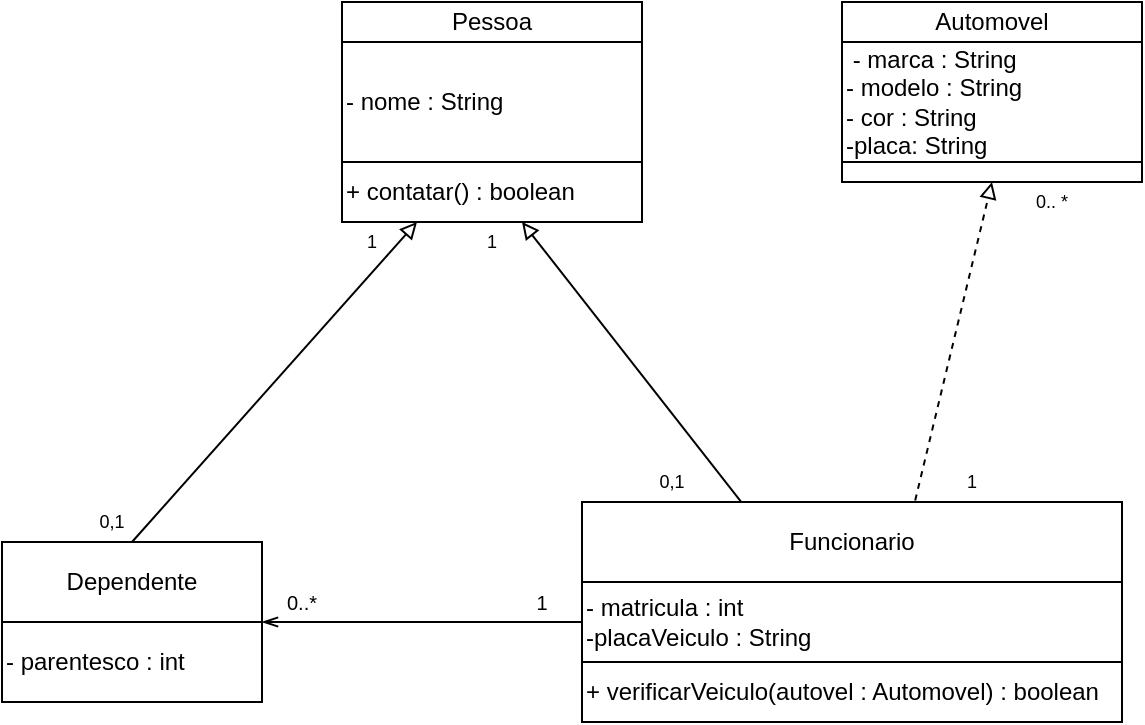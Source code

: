 <mxfile>
    <diagram id="Wa7KNEIoow9fg8mGJcaM" name="Página-1">
        <mxGraphModel dx="1123" dy="472" grid="1" gridSize="10" guides="1" tooltips="1" connect="1" arrows="1" fold="1" page="1" pageScale="1" pageWidth="827" pageHeight="1169" math="0" shadow="0">
            <root>
                <mxCell id="0"/>
                <mxCell id="1" parent="0"/>
                <mxCell id="3" value="Pessoa" style="rounded=0;whiteSpace=wrap;html=1;fillColor=none;" parent="1" vertex="1">
                    <mxGeometry x="240" y="130" width="150" height="20" as="geometry"/>
                </mxCell>
                <mxCell id="4" value="- nome : String" style="rounded=0;whiteSpace=wrap;html=1;fillColor=none;align=left;" parent="1" vertex="1">
                    <mxGeometry x="240" y="150" width="150" height="60" as="geometry"/>
                </mxCell>
                <mxCell id="5" value="+ contatar() : boolean" style="rounded=0;whiteSpace=wrap;html=1;fillColor=none;align=left;" parent="1" vertex="1">
                    <mxGeometry x="240" y="210" width="150" height="30" as="geometry"/>
                </mxCell>
                <mxCell id="8" style="edgeStyle=none;html=1;exitX=0.5;exitY=0;exitDx=0;exitDy=0;entryX=0.25;entryY=1;entryDx=0;entryDy=0;endArrow=block;endFill=0;" parent="1" source="6" target="5" edge="1">
                    <mxGeometry relative="1" as="geometry"/>
                </mxCell>
                <mxCell id="6" value="Dependente" style="rounded=0;whiteSpace=wrap;html=1;fillColor=none;" parent="1" vertex="1">
                    <mxGeometry x="70" y="400" width="130" height="40" as="geometry"/>
                </mxCell>
                <mxCell id="7" value="- parentesco : int" style="rounded=0;whiteSpace=wrap;html=1;fillColor=none;align=left;" parent="1" vertex="1">
                    <mxGeometry x="70" y="440" width="130" height="40" as="geometry"/>
                </mxCell>
                <mxCell id="12" style="edgeStyle=none;html=1;entryX=0.6;entryY=1;entryDx=0;entryDy=0;entryPerimeter=0;endArrow=block;endFill=0;exitX=0.294;exitY=-0.009;exitDx=0;exitDy=0;exitPerimeter=0;" parent="1" source="9" target="5" edge="1">
                    <mxGeometry relative="1" as="geometry">
                        <mxPoint x="439" y="378" as="sourcePoint"/>
                    </mxGeometry>
                </mxCell>
                <mxCell id="16" style="edgeStyle=none;html=1;exitX=0.617;exitY=-0.02;exitDx=0;exitDy=0;entryX=0.5;entryY=1;entryDx=0;entryDy=0;dashed=1;endArrow=block;endFill=0;exitPerimeter=0;" edge="1" parent="1" source="9" target="15">
                    <mxGeometry relative="1" as="geometry"/>
                </mxCell>
                <mxCell id="9" value="Funcionario" style="rounded=0;whiteSpace=wrap;html=1;fillColor=none;" parent="1" vertex="1">
                    <mxGeometry x="360" y="380" width="270" height="40" as="geometry"/>
                </mxCell>
                <mxCell id="17" style="edgeStyle=none;html=1;exitX=0;exitY=0.5;exitDx=0;exitDy=0;entryX=1;entryY=0;entryDx=0;entryDy=0;endArrow=openThin;endFill=0;" edge="1" parent="1" source="10" target="7">
                    <mxGeometry relative="1" as="geometry"/>
                </mxCell>
                <mxCell id="10" value="- matricula : int&lt;br&gt;-placaVeiculo : String" style="rounded=0;whiteSpace=wrap;html=1;fillColor=none;align=left;" parent="1" vertex="1">
                    <mxGeometry x="360" y="420" width="270" height="40" as="geometry"/>
                </mxCell>
                <mxCell id="11" value="+ verificarVeiculo(autovel : Automovel) : boolean" style="rounded=0;whiteSpace=wrap;html=1;fillColor=none;align=left;" parent="1" vertex="1">
                    <mxGeometry x="360" y="460" width="270" height="30" as="geometry"/>
                </mxCell>
                <mxCell id="13" value="Automovel" style="rounded=0;whiteSpace=wrap;html=1;fillColor=none;" parent="1" vertex="1">
                    <mxGeometry x="490" y="130" width="150" height="20" as="geometry"/>
                </mxCell>
                <mxCell id="14" value="&amp;nbsp;- marca : String&lt;br&gt;- modelo : String&lt;br&gt;- cor : String&lt;br&gt;-placa: String" style="rounded=0;whiteSpace=wrap;html=1;fillColor=none;align=left;" parent="1" vertex="1">
                    <mxGeometry x="490" y="150" width="150" height="60" as="geometry"/>
                </mxCell>
                <mxCell id="15" value="" style="rounded=0;whiteSpace=wrap;html=1;fillColor=none;align=left;" parent="1" vertex="1">
                    <mxGeometry x="490" y="210" width="150" height="10" as="geometry"/>
                </mxCell>
                <mxCell id="18" value="&lt;font size=&quot;1&quot;&gt;0..*&lt;/font&gt;" style="text;html=1;strokeColor=none;fillColor=none;align=center;verticalAlign=middle;whiteSpace=wrap;rounded=0;" vertex="1" parent="1">
                    <mxGeometry x="200" y="420" width="40" height="20" as="geometry"/>
                </mxCell>
                <mxCell id="19" value="&lt;font size=&quot;1&quot;&gt;1&lt;/font&gt;" style="text;html=1;strokeColor=none;fillColor=none;align=center;verticalAlign=middle;whiteSpace=wrap;rounded=0;" vertex="1" parent="1">
                    <mxGeometry x="320" y="420" width="40" height="20" as="geometry"/>
                </mxCell>
                <mxCell id="21" value="1" style="text;html=1;strokeColor=none;fillColor=none;align=center;verticalAlign=middle;whiteSpace=wrap;rounded=0;fontSize=9;" vertex="1" parent="1">
                    <mxGeometry x="540" y="360" width="30" height="20" as="geometry"/>
                </mxCell>
                <mxCell id="23" value="0.. *" style="text;html=1;strokeColor=none;fillColor=none;align=center;verticalAlign=middle;whiteSpace=wrap;rounded=0;fontSize=9;" vertex="1" parent="1">
                    <mxGeometry x="580" y="220" width="30" height="20" as="geometry"/>
                </mxCell>
                <mxCell id="25" value="0,1" style="text;html=1;strokeColor=none;fillColor=none;align=center;verticalAlign=middle;whiteSpace=wrap;rounded=0;fontSize=9;" vertex="1" parent="1">
                    <mxGeometry x="390" y="360" width="30" height="20" as="geometry"/>
                </mxCell>
                <mxCell id="26" value="1" style="text;html=1;strokeColor=none;fillColor=none;align=center;verticalAlign=middle;whiteSpace=wrap;rounded=0;fontSize=9;" vertex="1" parent="1">
                    <mxGeometry x="300" y="240" width="30" height="20" as="geometry"/>
                </mxCell>
                <mxCell id="27" value="1" style="text;html=1;strokeColor=none;fillColor=none;align=center;verticalAlign=middle;whiteSpace=wrap;rounded=0;fontSize=9;" vertex="1" parent="1">
                    <mxGeometry x="240" y="240" width="30" height="20" as="geometry"/>
                </mxCell>
                <mxCell id="28" value="0,1" style="text;html=1;strokeColor=none;fillColor=none;align=center;verticalAlign=middle;whiteSpace=wrap;rounded=0;fontSize=9;" vertex="1" parent="1">
                    <mxGeometry x="110" y="380" width="30" height="20" as="geometry"/>
                </mxCell>
            </root>
        </mxGraphModel>
    </diagram>
</mxfile>